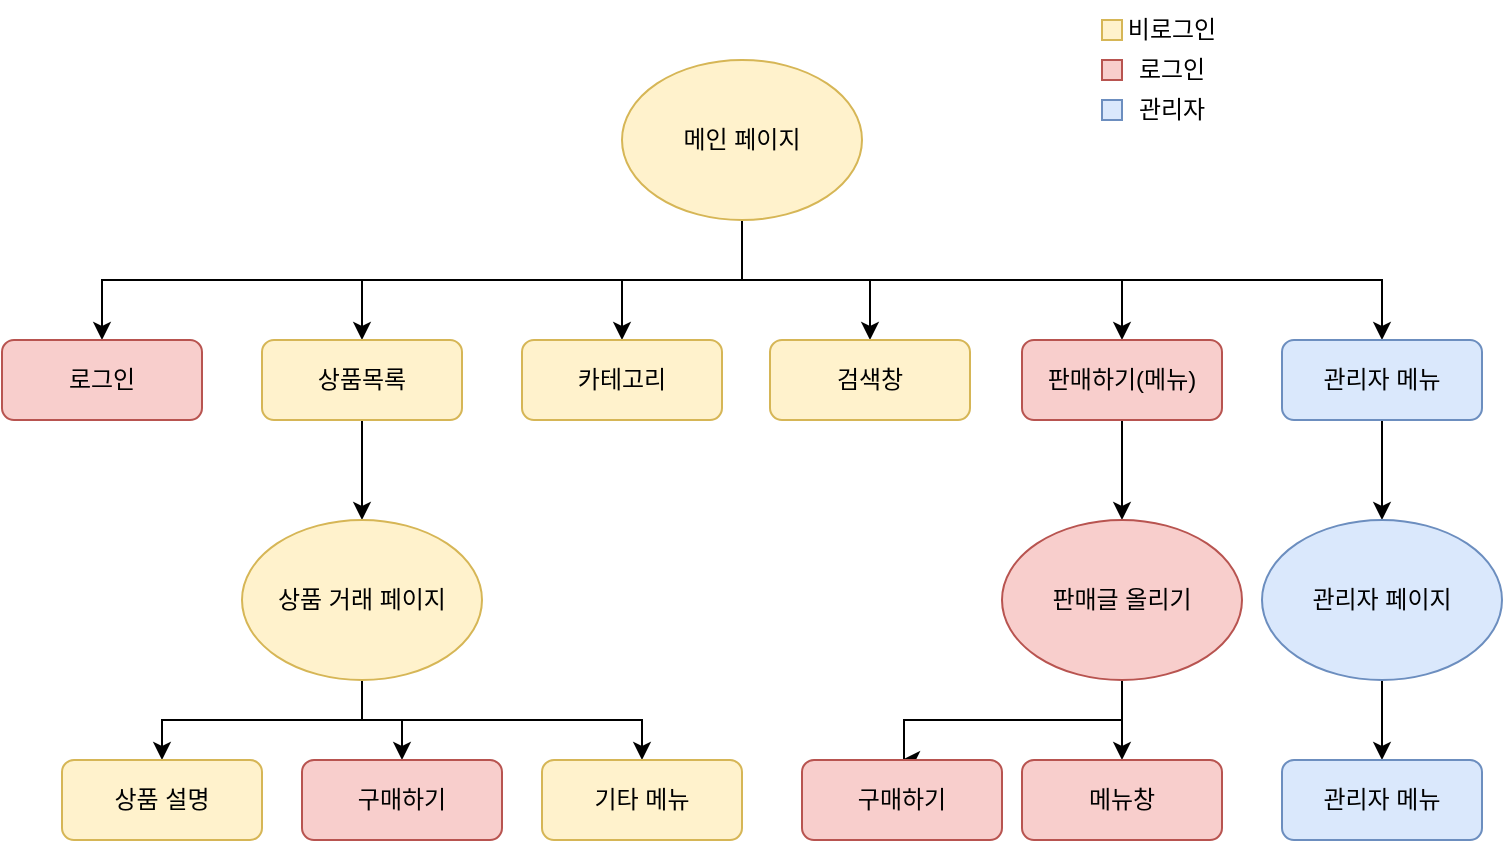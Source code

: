 <mxfile version="22.1.21" type="github">
  <diagram name="페이지-1" id="lm_fvit_f8Z3brg9ikBG">
    <mxGraphModel dx="1434" dy="772" grid="1" gridSize="10" guides="1" tooltips="1" connect="1" arrows="1" fold="1" page="1" pageScale="1" pageWidth="827" pageHeight="1169" math="0" shadow="0">
      <root>
        <mxCell id="0" />
        <mxCell id="1" parent="0" />
        <mxCell id="jn2AR_8Brig69EZplZXQ-2" style="edgeStyle=orthogonalEdgeStyle;rounded=0;orthogonalLoop=1;jettySize=auto;html=1;entryX=0.5;entryY=0;entryDx=0;entryDy=0;" edge="1" parent="1" source="jn2AR_8Brig69EZplZXQ-1" target="jn2AR_8Brig69EZplZXQ-4">
          <mxGeometry relative="1" as="geometry">
            <mxPoint x="400" y="190" as="targetPoint" />
            <Array as="points">
              <mxPoint x="400" y="160" />
              <mxPoint x="80" y="160" />
            </Array>
          </mxGeometry>
        </mxCell>
        <mxCell id="jn2AR_8Brig69EZplZXQ-8" style="edgeStyle=orthogonalEdgeStyle;rounded=0;orthogonalLoop=1;jettySize=auto;html=1;entryX=0.5;entryY=0;entryDx=0;entryDy=0;" edge="1" parent="1" source="jn2AR_8Brig69EZplZXQ-1" target="jn2AR_8Brig69EZplZXQ-7">
          <mxGeometry relative="1" as="geometry">
            <Array as="points">
              <mxPoint x="400" y="160" />
              <mxPoint x="210" y="160" />
            </Array>
          </mxGeometry>
        </mxCell>
        <mxCell id="jn2AR_8Brig69EZplZXQ-10" style="edgeStyle=orthogonalEdgeStyle;rounded=0;orthogonalLoop=1;jettySize=auto;html=1;" edge="1" parent="1" source="jn2AR_8Brig69EZplZXQ-1" target="jn2AR_8Brig69EZplZXQ-9">
          <mxGeometry relative="1" as="geometry" />
        </mxCell>
        <mxCell id="jn2AR_8Brig69EZplZXQ-12" style="edgeStyle=orthogonalEdgeStyle;rounded=0;orthogonalLoop=1;jettySize=auto;html=1;entryX=0.5;entryY=0;entryDx=0;entryDy=0;" edge="1" parent="1" source="jn2AR_8Brig69EZplZXQ-1" target="jn2AR_8Brig69EZplZXQ-11">
          <mxGeometry relative="1" as="geometry" />
        </mxCell>
        <mxCell id="jn2AR_8Brig69EZplZXQ-17" style="edgeStyle=orthogonalEdgeStyle;rounded=0;orthogonalLoop=1;jettySize=auto;html=1;" edge="1" parent="1" source="jn2AR_8Brig69EZplZXQ-1" target="jn2AR_8Brig69EZplZXQ-16">
          <mxGeometry relative="1" as="geometry">
            <Array as="points">
              <mxPoint x="400" y="160" />
              <mxPoint x="590" y="160" />
            </Array>
          </mxGeometry>
        </mxCell>
        <mxCell id="jn2AR_8Brig69EZplZXQ-29" style="edgeStyle=orthogonalEdgeStyle;rounded=0;orthogonalLoop=1;jettySize=auto;html=1;" edge="1" parent="1" source="jn2AR_8Brig69EZplZXQ-1" target="jn2AR_8Brig69EZplZXQ-28">
          <mxGeometry relative="1" as="geometry">
            <Array as="points">
              <mxPoint x="400" y="160" />
              <mxPoint x="720" y="160" />
            </Array>
          </mxGeometry>
        </mxCell>
        <mxCell id="jn2AR_8Brig69EZplZXQ-1" value="메인 페이지" style="ellipse;whiteSpace=wrap;html=1;fillColor=#fff2cc;strokeColor=#d6b656;" vertex="1" parent="1">
          <mxGeometry x="340" y="50" width="120" height="80" as="geometry" />
        </mxCell>
        <mxCell id="jn2AR_8Brig69EZplZXQ-4" value="로그인" style="rounded=1;whiteSpace=wrap;html=1;fillColor=#f8cecc;strokeColor=#b85450;" vertex="1" parent="1">
          <mxGeometry x="30" y="190" width="100" height="40" as="geometry" />
        </mxCell>
        <mxCell id="jn2AR_8Brig69EZplZXQ-14" style="edgeStyle=orthogonalEdgeStyle;rounded=0;orthogonalLoop=1;jettySize=auto;html=1;" edge="1" parent="1" source="jn2AR_8Brig69EZplZXQ-7" target="jn2AR_8Brig69EZplZXQ-13">
          <mxGeometry relative="1" as="geometry" />
        </mxCell>
        <mxCell id="jn2AR_8Brig69EZplZXQ-7" value="상품목록" style="rounded=1;whiteSpace=wrap;html=1;fillColor=#fff2cc;strokeColor=#d6b656;" vertex="1" parent="1">
          <mxGeometry x="160" y="190" width="100" height="40" as="geometry" />
        </mxCell>
        <mxCell id="jn2AR_8Brig69EZplZXQ-9" value="카테고리" style="rounded=1;whiteSpace=wrap;html=1;fillColor=#fff2cc;strokeColor=#d6b656;" vertex="1" parent="1">
          <mxGeometry x="290" y="190" width="100" height="40" as="geometry" />
        </mxCell>
        <mxCell id="jn2AR_8Brig69EZplZXQ-11" value="검색창" style="rounded=1;whiteSpace=wrap;html=1;fillColor=#fff2cc;strokeColor=#d6b656;" vertex="1" parent="1">
          <mxGeometry x="414" y="190" width="100" height="40" as="geometry" />
        </mxCell>
        <mxCell id="jn2AR_8Brig69EZplZXQ-21" style="edgeStyle=orthogonalEdgeStyle;rounded=0;orthogonalLoop=1;jettySize=auto;html=1;entryX=0.5;entryY=0;entryDx=0;entryDy=0;" edge="1" parent="1" source="jn2AR_8Brig69EZplZXQ-13" target="jn2AR_8Brig69EZplZXQ-20">
          <mxGeometry relative="1" as="geometry" />
        </mxCell>
        <mxCell id="jn2AR_8Brig69EZplZXQ-23" style="edgeStyle=orthogonalEdgeStyle;rounded=0;orthogonalLoop=1;jettySize=auto;html=1;" edge="1" parent="1" source="jn2AR_8Brig69EZplZXQ-13" target="jn2AR_8Brig69EZplZXQ-22">
          <mxGeometry relative="1" as="geometry" />
        </mxCell>
        <mxCell id="jn2AR_8Brig69EZplZXQ-25" style="edgeStyle=orthogonalEdgeStyle;rounded=0;orthogonalLoop=1;jettySize=auto;html=1;" edge="1" parent="1" source="jn2AR_8Brig69EZplZXQ-13" target="jn2AR_8Brig69EZplZXQ-24">
          <mxGeometry relative="1" as="geometry">
            <Array as="points">
              <mxPoint x="210" y="380" />
              <mxPoint x="350" y="380" />
            </Array>
          </mxGeometry>
        </mxCell>
        <mxCell id="jn2AR_8Brig69EZplZXQ-13" value="상품 거래 페이지" style="ellipse;whiteSpace=wrap;html=1;fillColor=#fff2cc;strokeColor=#d6b656;" vertex="1" parent="1">
          <mxGeometry x="150" y="280" width="120" height="80" as="geometry" />
        </mxCell>
        <mxCell id="jn2AR_8Brig69EZplZXQ-19" style="edgeStyle=orthogonalEdgeStyle;rounded=0;orthogonalLoop=1;jettySize=auto;html=1;" edge="1" parent="1" source="jn2AR_8Brig69EZplZXQ-16" target="jn2AR_8Brig69EZplZXQ-18">
          <mxGeometry relative="1" as="geometry" />
        </mxCell>
        <mxCell id="jn2AR_8Brig69EZplZXQ-16" value="판매하기(메뉴)" style="rounded=1;whiteSpace=wrap;html=1;fillColor=#f8cecc;strokeColor=#b85450;" vertex="1" parent="1">
          <mxGeometry x="540" y="190" width="100" height="40" as="geometry" />
        </mxCell>
        <mxCell id="jn2AR_8Brig69EZplZXQ-27" style="edgeStyle=orthogonalEdgeStyle;rounded=0;orthogonalLoop=1;jettySize=auto;html=1;entryX=0.5;entryY=0;entryDx=0;entryDy=0;" edge="1" parent="1" source="jn2AR_8Brig69EZplZXQ-18" target="jn2AR_8Brig69EZplZXQ-26">
          <mxGeometry relative="1" as="geometry" />
        </mxCell>
        <mxCell id="jn2AR_8Brig69EZplZXQ-34" style="edgeStyle=orthogonalEdgeStyle;rounded=0;orthogonalLoop=1;jettySize=auto;html=1;" edge="1" parent="1" source="jn2AR_8Brig69EZplZXQ-18">
          <mxGeometry relative="1" as="geometry">
            <mxPoint x="480" y="400" as="targetPoint" />
            <Array as="points">
              <mxPoint x="590" y="380" />
              <mxPoint x="481" y="380" />
            </Array>
          </mxGeometry>
        </mxCell>
        <mxCell id="jn2AR_8Brig69EZplZXQ-18" value="판매글 올리기" style="ellipse;whiteSpace=wrap;html=1;fillColor=#f8cecc;strokeColor=#b85450;" vertex="1" parent="1">
          <mxGeometry x="530" y="280" width="120" height="80" as="geometry" />
        </mxCell>
        <mxCell id="jn2AR_8Brig69EZplZXQ-20" value="상품 설명" style="rounded=1;whiteSpace=wrap;html=1;fillColor=#fff2cc;strokeColor=#d6b656;" vertex="1" parent="1">
          <mxGeometry x="60" y="400" width="100" height="40" as="geometry" />
        </mxCell>
        <mxCell id="jn2AR_8Brig69EZplZXQ-22" value="구매하기" style="rounded=1;whiteSpace=wrap;html=1;fillColor=#f8cecc;strokeColor=#b85450;" vertex="1" parent="1">
          <mxGeometry x="180" y="400" width="100" height="40" as="geometry" />
        </mxCell>
        <mxCell id="jn2AR_8Brig69EZplZXQ-24" value="기타 메뉴" style="rounded=1;whiteSpace=wrap;html=1;fillColor=#fff2cc;strokeColor=#d6b656;" vertex="1" parent="1">
          <mxGeometry x="300" y="400" width="100" height="40" as="geometry" />
        </mxCell>
        <mxCell id="jn2AR_8Brig69EZplZXQ-26" value="메뉴창" style="rounded=1;whiteSpace=wrap;html=1;fillColor=#f8cecc;strokeColor=#b85450;" vertex="1" parent="1">
          <mxGeometry x="540" y="400" width="100" height="40" as="geometry" />
        </mxCell>
        <mxCell id="jn2AR_8Brig69EZplZXQ-31" style="edgeStyle=orthogonalEdgeStyle;rounded=0;orthogonalLoop=1;jettySize=auto;html=1;entryX=0.5;entryY=0;entryDx=0;entryDy=0;" edge="1" parent="1" source="jn2AR_8Brig69EZplZXQ-28" target="jn2AR_8Brig69EZplZXQ-30">
          <mxGeometry relative="1" as="geometry" />
        </mxCell>
        <mxCell id="jn2AR_8Brig69EZplZXQ-28" value="관리자 메뉴" style="rounded=1;whiteSpace=wrap;html=1;fillColor=#dae8fc;strokeColor=#6c8ebf;" vertex="1" parent="1">
          <mxGeometry x="670" y="190" width="100" height="40" as="geometry" />
        </mxCell>
        <mxCell id="jn2AR_8Brig69EZplZXQ-33" style="edgeStyle=orthogonalEdgeStyle;rounded=0;orthogonalLoop=1;jettySize=auto;html=1;" edge="1" parent="1" source="jn2AR_8Brig69EZplZXQ-30" target="jn2AR_8Brig69EZplZXQ-32">
          <mxGeometry relative="1" as="geometry" />
        </mxCell>
        <mxCell id="jn2AR_8Brig69EZplZXQ-30" value="관리자 페이지" style="ellipse;whiteSpace=wrap;html=1;fillColor=#dae8fc;strokeColor=#6c8ebf;" vertex="1" parent="1">
          <mxGeometry x="660" y="280" width="120" height="80" as="geometry" />
        </mxCell>
        <mxCell id="jn2AR_8Brig69EZplZXQ-32" value="관리자 메뉴" style="rounded=1;whiteSpace=wrap;html=1;fillColor=#dae8fc;strokeColor=#6c8ebf;" vertex="1" parent="1">
          <mxGeometry x="670" y="400" width="100" height="40" as="geometry" />
        </mxCell>
        <mxCell id="jn2AR_8Brig69EZplZXQ-35" value="구매하기" style="rounded=1;whiteSpace=wrap;html=1;fillColor=#f8cecc;strokeColor=#b85450;" vertex="1" parent="1">
          <mxGeometry x="430" y="400" width="100" height="40" as="geometry" />
        </mxCell>
        <mxCell id="jn2AR_8Brig69EZplZXQ-37" value="" style="rounded=0;whiteSpace=wrap;html=1;fillColor=#fff2cc;strokeColor=#d6b656;" vertex="1" parent="1">
          <mxGeometry x="580" y="30" width="10" height="10" as="geometry" />
        </mxCell>
        <mxCell id="jn2AR_8Brig69EZplZXQ-38" value="" style="rounded=0;whiteSpace=wrap;html=1;fillColor=#f8cecc;strokeColor=#b85450;" vertex="1" parent="1">
          <mxGeometry x="580" y="50" width="10" height="10" as="geometry" />
        </mxCell>
        <mxCell id="jn2AR_8Brig69EZplZXQ-39" value="" style="rounded=0;whiteSpace=wrap;html=1;fillColor=#dae8fc;strokeColor=#6c8ebf;" vertex="1" parent="1">
          <mxGeometry x="580" y="70" width="10" height="10" as="geometry" />
        </mxCell>
        <mxCell id="jn2AR_8Brig69EZplZXQ-40" value="비로그인" style="text;html=1;strokeColor=none;fillColor=none;align=center;verticalAlign=middle;whiteSpace=wrap;rounded=0;" vertex="1" parent="1">
          <mxGeometry x="580" y="20" width="70" height="30" as="geometry" />
        </mxCell>
        <mxCell id="jn2AR_8Brig69EZplZXQ-41" value="로그인" style="text;html=1;strokeColor=none;fillColor=none;align=center;verticalAlign=middle;whiteSpace=wrap;rounded=0;" vertex="1" parent="1">
          <mxGeometry x="580" y="40" width="70" height="30" as="geometry" />
        </mxCell>
        <mxCell id="jn2AR_8Brig69EZplZXQ-42" value="관리자" style="text;html=1;strokeColor=none;fillColor=none;align=center;verticalAlign=middle;whiteSpace=wrap;rounded=0;" vertex="1" parent="1">
          <mxGeometry x="580" y="60" width="70" height="30" as="geometry" />
        </mxCell>
      </root>
    </mxGraphModel>
  </diagram>
</mxfile>
